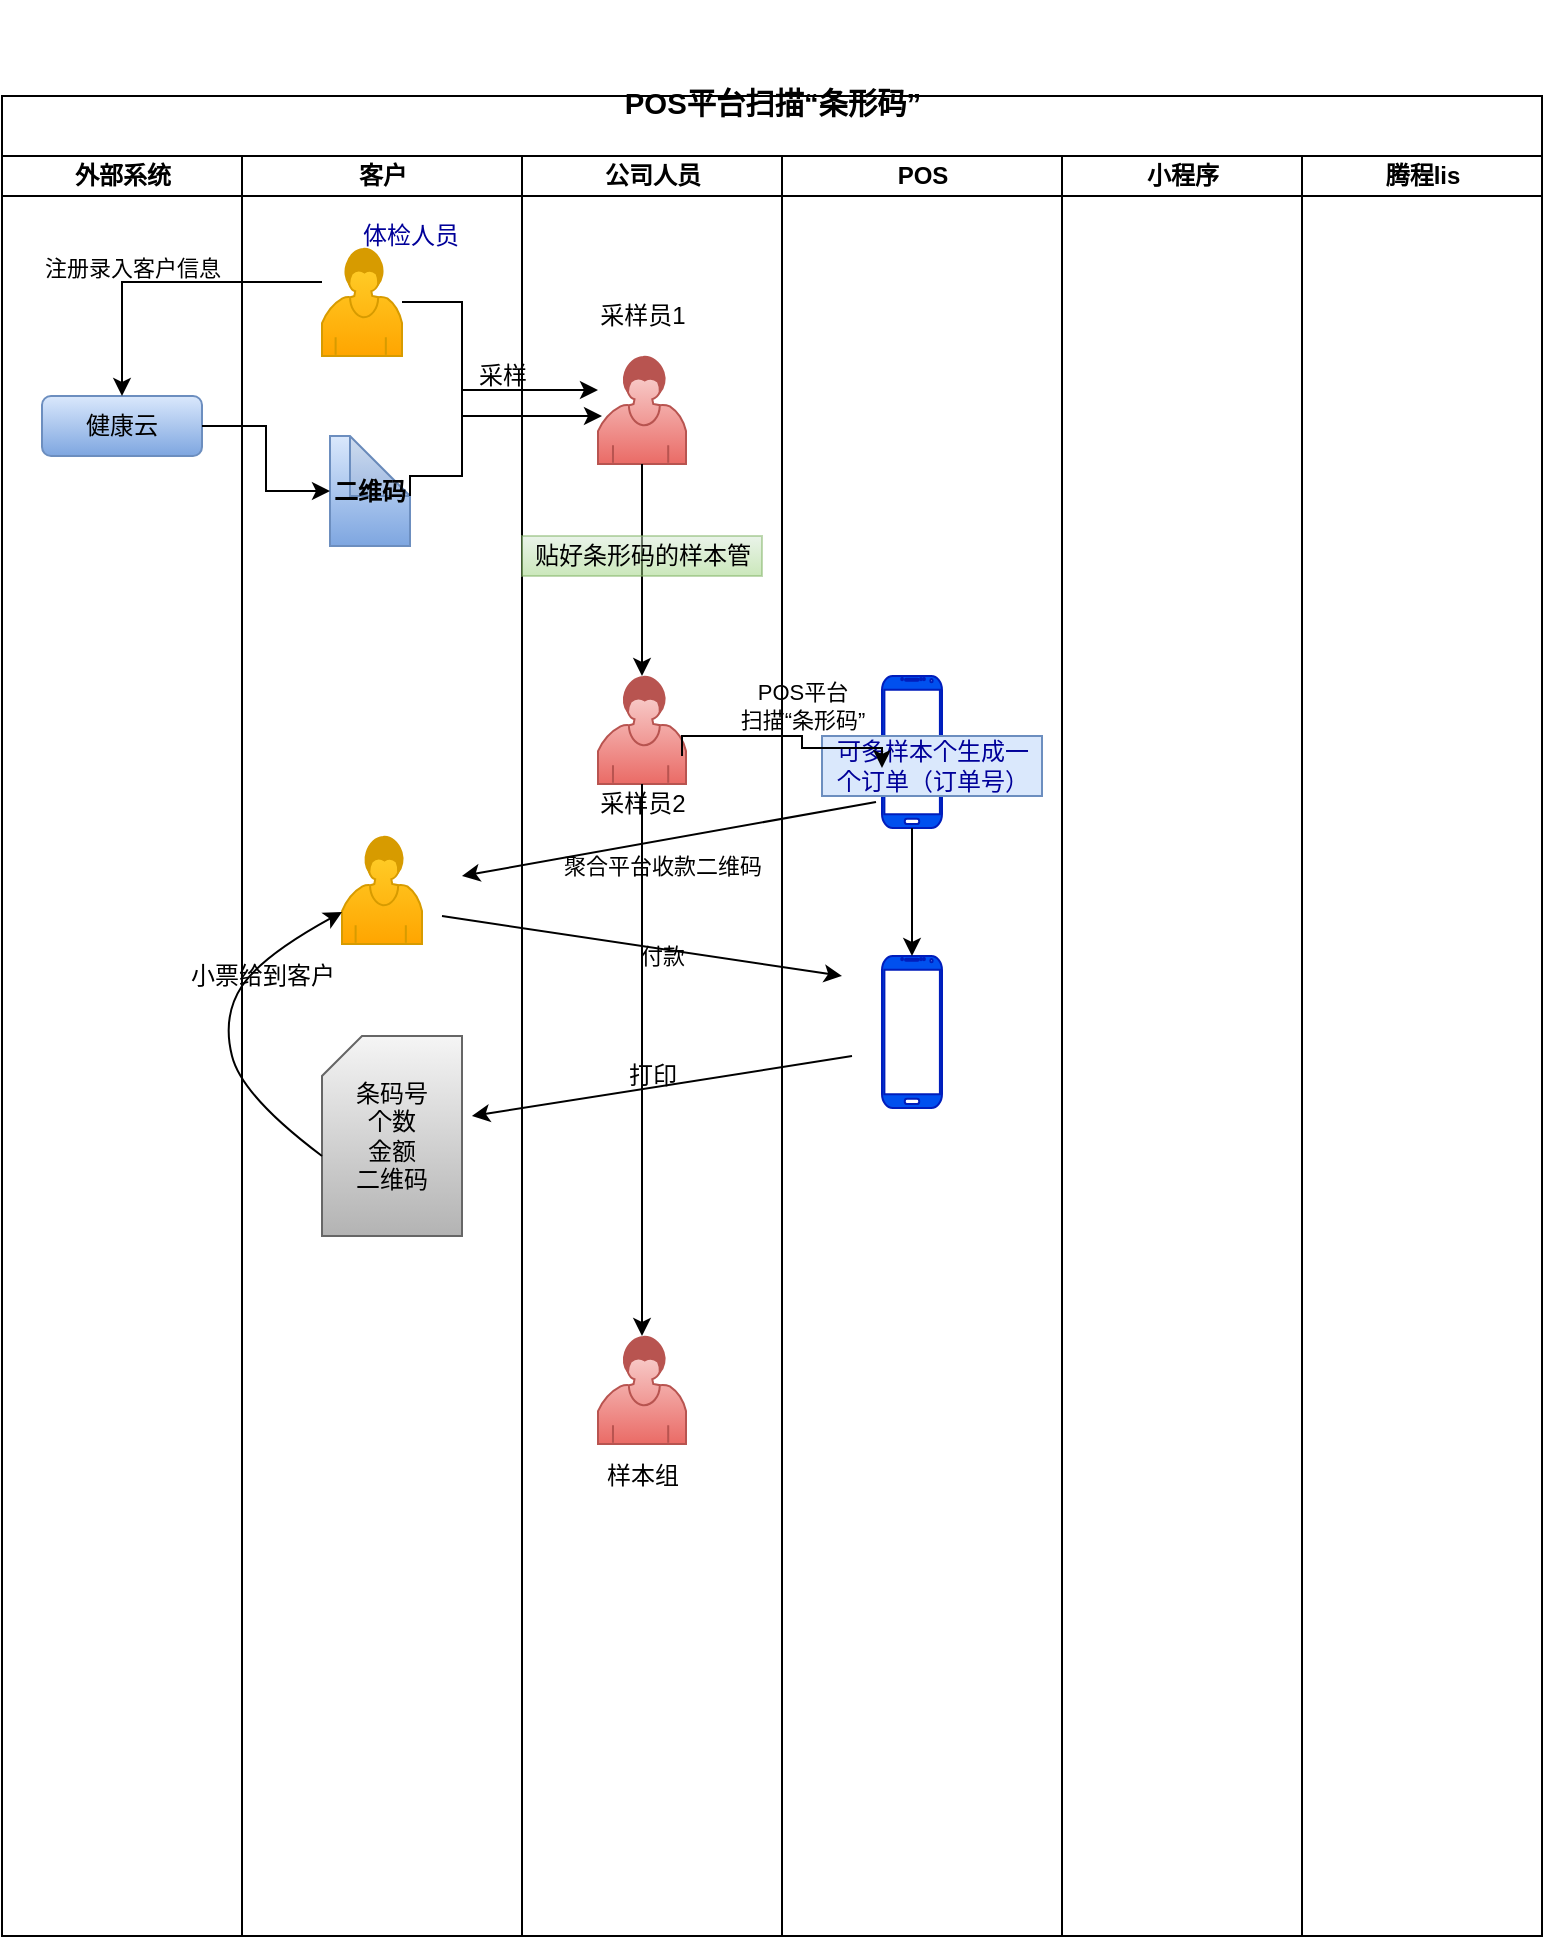 <mxfile version="14.0.0" type="github">
  <diagram id="tDkgz1n_9_K94WxZJOUZ" name="Page-1">
    <mxGraphModel dx="1113" dy="1902" grid="1" gridSize="10" guides="1" tooltips="1" connect="1" arrows="1" fold="1" page="1" pageScale="1" pageWidth="827" pageHeight="1169" math="0" shadow="0">
      <root>
        <mxCell id="0" />
        <mxCell id="1" parent="0" />
        <mxCell id="9WoC9xP5h2nJLlkWutj_-1" value="&lt;br&gt;&lt;div&gt;&lt;br&gt;&lt;div&gt;&lt;br&gt;&lt;/div&gt;&lt;/div&gt;&lt;div&gt;&lt;span style=&quot;font-size: 11pt&quot;&gt;POS平台扫描“条形码”&lt;/span&gt;&lt;/div&gt;&lt;div&gt;&lt;br&gt;&lt;/div&gt;" style="swimlane;html=1;childLayout=stackLayout;resizeParent=1;resizeParentMax=0;startSize=30;labelBorderColor=none;align=center;verticalAlign=bottom;" parent="1" vertex="1">
          <mxGeometry x="210" y="-30" width="770" height="920" as="geometry" />
        </mxCell>
        <mxCell id="9WoC9xP5h2nJLlkWutj_-2" value="外部系统" style="swimlane;html=1;startSize=20;" parent="9WoC9xP5h2nJLlkWutj_-1" vertex="1">
          <mxGeometry y="30" width="120" height="890" as="geometry" />
        </mxCell>
        <mxCell id="9WoC9xP5h2nJLlkWutj_-9" value="健康云" style="rounded=1;whiteSpace=wrap;html=1;gradientColor=#7ea6e0;fillColor=#dae8fc;strokeColor=#6c8ebf;" parent="9WoC9xP5h2nJLlkWutj_-2" vertex="1">
          <mxGeometry x="20" y="120" width="80" height="30" as="geometry" />
        </mxCell>
        <mxCell id="9WoC9xP5h2nJLlkWutj_-14" value="&lt;font style=&quot;font-size: 11px&quot;&gt;注册录入客户信息&lt;/font&gt;" style="text;html=1;align=center;verticalAlign=middle;resizable=0;points=[];autosize=1;" parent="9WoC9xP5h2nJLlkWutj_-2" vertex="1">
          <mxGeometry x="10" y="46" width="110" height="20" as="geometry" />
        </mxCell>
        <mxCell id="9WoC9xP5h2nJLlkWutj_-3" value="客户" style="swimlane;html=1;startSize=20;" parent="9WoC9xP5h2nJLlkWutj_-1" vertex="1">
          <mxGeometry x="120" y="30" width="140" height="890" as="geometry" />
        </mxCell>
        <mxCell id="9WoC9xP5h2nJLlkWutj_-10" value="" style="shape=mxgraph.bpmn.user_task;html=1;outlineConnect=0;gradientColor=#ffa500;fillColor=#ffcd28;strokeColor=#d79b00;" parent="9WoC9xP5h2nJLlkWutj_-3" vertex="1">
          <mxGeometry x="40" y="46" width="40" height="54" as="geometry" />
        </mxCell>
        <mxCell id="9WoC9xP5h2nJLlkWutj_-15" value="&lt;b&gt;二维码&lt;/b&gt;" style="shape=note;whiteSpace=wrap;html=1;backgroundOutline=1;darkOpacity=0.05;rounded=1;strokeColor=#6c8ebf;fillColor=#dae8fc;gradientColor=#7ea6e0;" parent="9WoC9xP5h2nJLlkWutj_-3" vertex="1">
          <mxGeometry x="44" y="140" width="40" height="55" as="geometry" />
        </mxCell>
        <mxCell id="9WoC9xP5h2nJLlkWutj_-31" value="" style="shape=mxgraph.bpmn.user_task;html=1;outlineConnect=0;gradientColor=#ffa500;fillColor=#ffcd28;strokeColor=#d79b00;" parent="9WoC9xP5h2nJLlkWutj_-3" vertex="1">
          <mxGeometry x="50" y="340" width="40" height="54" as="geometry" />
        </mxCell>
        <mxCell id="9WoC9xP5h2nJLlkWutj_-37" value="条码号&lt;br&gt;个数&lt;br&gt;金额&lt;br&gt;二维码" style="shape=card;whiteSpace=wrap;html=1;gradientColor=#b3b3b3;fillColor=#f5f5f5;strokeColor=#666666;size=20;" parent="9WoC9xP5h2nJLlkWutj_-3" vertex="1">
          <mxGeometry x="40" y="440" width="70" height="100" as="geometry" />
        </mxCell>
        <mxCell id="9WoC9xP5h2nJLlkWutj_-38" value="" style="curved=1;endArrow=classic;html=1;exitX=0;exitY=0;exitDx=0;exitDy=60;exitPerimeter=0;" parent="9WoC9xP5h2nJLlkWutj_-3" source="9WoC9xP5h2nJLlkWutj_-37" target="9WoC9xP5h2nJLlkWutj_-31" edge="1">
          <mxGeometry width="50" height="50" relative="1" as="geometry">
            <mxPoint x="150" y="490" as="sourcePoint" />
            <mxPoint x="200" y="440" as="targetPoint" />
            <Array as="points">
              <mxPoint y="470" />
              <mxPoint x="-10" y="430" />
              <mxPoint x="10" y="400" />
            </Array>
          </mxGeometry>
        </mxCell>
        <mxCell id="n_D1jJHwiseUZeJcOtiA-2" value="体检人员" style="text;html=1;align=center;verticalAlign=middle;resizable=0;points=[];autosize=1;fontColor=#000099;" vertex="1" parent="9WoC9xP5h2nJLlkWutj_-3">
          <mxGeometry x="54" y="30" width="60" height="20" as="geometry" />
        </mxCell>
        <mxCell id="9WoC9xP5h2nJLlkWutj_-4" value="公司人员" style="swimlane;html=1;startSize=20;" parent="9WoC9xP5h2nJLlkWutj_-1" vertex="1">
          <mxGeometry x="260" y="30" width="130" height="890" as="geometry" />
        </mxCell>
        <mxCell id="9WoC9xP5h2nJLlkWutj_-17" value="" style="shape=mxgraph.bpmn.user_task;html=1;outlineConnect=0;gradientColor=#ea6b66;fillColor=#f8cecc;strokeColor=#b85450;" parent="9WoC9xP5h2nJLlkWutj_-4" vertex="1">
          <mxGeometry x="38" y="100" width="44" height="54" as="geometry" />
        </mxCell>
        <mxCell id="9WoC9xP5h2nJLlkWutj_-18" value="采样员1" style="text;html=1;align=center;verticalAlign=middle;resizable=0;points=[];autosize=1;" parent="9WoC9xP5h2nJLlkWutj_-4" vertex="1">
          <mxGeometry x="30" y="70" width="60" height="20" as="geometry" />
        </mxCell>
        <mxCell id="9WoC9xP5h2nJLlkWutj_-22" value="" style="shape=mxgraph.bpmn.user_task;html=1;outlineConnect=0;gradientColor=#ea6b66;fillColor=#f8cecc;strokeColor=#b85450;" parent="9WoC9xP5h2nJLlkWutj_-4" vertex="1">
          <mxGeometry x="38" y="260" width="44" height="54" as="geometry" />
        </mxCell>
        <mxCell id="9WoC9xP5h2nJLlkWutj_-23" value="" style="edgeStyle=orthogonalEdgeStyle;rounded=0;orthogonalLoop=1;jettySize=auto;html=1;" parent="9WoC9xP5h2nJLlkWutj_-4" source="9WoC9xP5h2nJLlkWutj_-17" target="9WoC9xP5h2nJLlkWutj_-22" edge="1">
          <mxGeometry relative="1" as="geometry" />
        </mxCell>
        <mxCell id="9WoC9xP5h2nJLlkWutj_-24" value="贴好条形码的样本管" style="text;html=1;align=center;verticalAlign=middle;resizable=0;points=[];autosize=1;gradientColor=#97d077;fillColor=#d5e8d4;strokeColor=#82b366;opacity=50;" parent="9WoC9xP5h2nJLlkWutj_-4" vertex="1">
          <mxGeometry y="190" width="120" height="20" as="geometry" />
        </mxCell>
        <mxCell id="9WoC9xP5h2nJLlkWutj_-25" value="采样员2" style="text;html=1;align=center;verticalAlign=middle;resizable=0;points=[];autosize=1;" parent="9WoC9xP5h2nJLlkWutj_-4" vertex="1">
          <mxGeometry x="30" y="314" width="60" height="20" as="geometry" />
        </mxCell>
        <mxCell id="9WoC9xP5h2nJLlkWutj_-30" value="&lt;div style=&quot;font-size: 11px&quot;&gt;聚合平台收款二维码&lt;/div&gt;" style="text;html=1;align=center;verticalAlign=middle;resizable=0;points=[];autosize=1;" parent="9WoC9xP5h2nJLlkWutj_-4" vertex="1">
          <mxGeometry x="10" y="345" width="120" height="20" as="geometry" />
        </mxCell>
        <mxCell id="9WoC9xP5h2nJLlkWutj_-34" value="&lt;div style=&quot;font-size: 11px&quot;&gt;付款&lt;/div&gt;" style="text;html=1;align=center;verticalAlign=middle;resizable=0;points=[];autosize=1;" parent="9WoC9xP5h2nJLlkWutj_-4" vertex="1">
          <mxGeometry x="50" y="390" width="40" height="20" as="geometry" />
        </mxCell>
        <mxCell id="9WoC9xP5h2nJLlkWutj_-35" value="" style="endArrow=classic;html=1;entryX=1.071;entryY=0.4;entryDx=0;entryDy=0;entryPerimeter=0;" parent="9WoC9xP5h2nJLlkWutj_-4" target="9WoC9xP5h2nJLlkWutj_-37" edge="1">
          <mxGeometry width="50" height="50" relative="1" as="geometry">
            <mxPoint x="165" y="450" as="sourcePoint" />
            <mxPoint x="-25" y="460" as="targetPoint" />
          </mxGeometry>
        </mxCell>
        <mxCell id="9WoC9xP5h2nJLlkWutj_-36" value="打印" style="text;html=1;align=center;verticalAlign=middle;resizable=0;points=[];autosize=1;" parent="9WoC9xP5h2nJLlkWutj_-4" vertex="1">
          <mxGeometry x="45" y="450" width="40" height="20" as="geometry" />
        </mxCell>
        <mxCell id="p7Z69v1p90sdgrEoob92-3" value="" style="shape=mxgraph.bpmn.user_task;html=1;outlineConnect=0;gradientColor=#ea6b66;fillColor=#f8cecc;strokeColor=#b85450;" parent="9WoC9xP5h2nJLlkWutj_-4" vertex="1">
          <mxGeometry x="38" y="590" width="44" height="54" as="geometry" />
        </mxCell>
        <mxCell id="p7Z69v1p90sdgrEoob92-4" value="" style="edgeStyle=orthogonalEdgeStyle;rounded=0;orthogonalLoop=1;jettySize=auto;html=1;" parent="9WoC9xP5h2nJLlkWutj_-4" source="9WoC9xP5h2nJLlkWutj_-22" target="p7Z69v1p90sdgrEoob92-3" edge="1">
          <mxGeometry relative="1" as="geometry" />
        </mxCell>
        <mxCell id="p7Z69v1p90sdgrEoob92-5" value="样本组" style="text;html=1;align=center;verticalAlign=middle;resizable=0;points=[];autosize=1;" parent="9WoC9xP5h2nJLlkWutj_-4" vertex="1">
          <mxGeometry x="35" y="650" width="50" height="20" as="geometry" />
        </mxCell>
        <mxCell id="9WoC9xP5h2nJLlkWutj_-5" value="POS" style="swimlane;html=1;startSize=20;" parent="9WoC9xP5h2nJLlkWutj_-1" vertex="1">
          <mxGeometry x="390" y="30" width="140" height="890" as="geometry" />
        </mxCell>
        <mxCell id="9WoC9xP5h2nJLlkWutj_-26" value="" style="verticalLabelPosition=bottom;verticalAlign=top;html=1;shadow=0;dashed=0;strokeWidth=1;shape=mxgraph.android.phone2;strokeColor=#001DBC;fillColor=#0050ef;fontColor=#ffffff;" parent="9WoC9xP5h2nJLlkWutj_-5" vertex="1">
          <mxGeometry x="50" y="260" width="30" height="76" as="geometry" />
        </mxCell>
        <mxCell id="9WoC9xP5h2nJLlkWutj_-27" value="&lt;div style=&quot;font-size: 11px&quot;&gt;&lt;span style=&quot;font-size: 11px&quot;&gt;&lt;font style=&quot;font-size: 11px&quot;&gt;POS平台&lt;br/&gt;&lt;/font&gt;&lt;/span&gt;&lt;/div&gt;&lt;div style=&quot;font-size: 11px&quot;&gt;&lt;span style=&quot;font-size: 11px&quot;&gt;&lt;font style=&quot;font-size: 11px&quot;&gt;扫描“条形码”&lt;/font&gt;&lt;/span&gt;&lt;/div&gt;" style="text;html=1;align=center;verticalAlign=middle;resizable=0;points=[];autosize=1;" parent="9WoC9xP5h2nJLlkWutj_-5" vertex="1">
          <mxGeometry x="-30" y="260" width="80" height="30" as="geometry" />
        </mxCell>
        <mxCell id="p7Z69v1p90sdgrEoob92-1" value="" style="verticalLabelPosition=bottom;verticalAlign=top;html=1;shadow=0;dashed=0;strokeWidth=1;shape=mxgraph.android.phone2;strokeColor=#001DBC;fillColor=#0050ef;fontColor=#ffffff;" parent="9WoC9xP5h2nJLlkWutj_-5" vertex="1">
          <mxGeometry x="50" y="400" width="30" height="76" as="geometry" />
        </mxCell>
        <mxCell id="p7Z69v1p90sdgrEoob92-2" value="" style="edgeStyle=orthogonalEdgeStyle;rounded=0;orthogonalLoop=1;jettySize=auto;html=1;" parent="9WoC9xP5h2nJLlkWutj_-5" source="9WoC9xP5h2nJLlkWutj_-26" target="p7Z69v1p90sdgrEoob92-1" edge="1">
          <mxGeometry relative="1" as="geometry" />
        </mxCell>
        <mxCell id="n_D1jJHwiseUZeJcOtiA-1" value="&lt;div&gt;可多样本个生成一&lt;/div&gt;&lt;div&gt;个订单（订单号）&lt;/div&gt;" style="text;html=1;align=center;verticalAlign=middle;resizable=0;points=[];autosize=1;fillColor=#dae8fc;strokeColor=#6c8ebf;fontColor=#000099;" vertex="1" parent="9WoC9xP5h2nJLlkWutj_-5">
          <mxGeometry x="20" y="290" width="110" height="30" as="geometry" />
        </mxCell>
        <mxCell id="9WoC9xP5h2nJLlkWutj_-6" value="小程序" style="swimlane;html=1;startSize=20;" parent="9WoC9xP5h2nJLlkWutj_-1" vertex="1">
          <mxGeometry x="530" y="30" width="120" height="890" as="geometry" />
        </mxCell>
        <mxCell id="9WoC9xP5h2nJLlkWutj_-8" value="腾程lis" style="swimlane;html=1;startSize=20;" parent="9WoC9xP5h2nJLlkWutj_-1" vertex="1">
          <mxGeometry x="650" y="30" width="120" height="890" as="geometry" />
        </mxCell>
        <mxCell id="9WoC9xP5h2nJLlkWutj_-11" value="" style="edgeStyle=orthogonalEdgeStyle;rounded=0;orthogonalLoop=1;jettySize=auto;html=1;entryX=0.5;entryY=0;entryDx=0;entryDy=0;" parent="9WoC9xP5h2nJLlkWutj_-1" source="9WoC9xP5h2nJLlkWutj_-10" target="9WoC9xP5h2nJLlkWutj_-9" edge="1">
          <mxGeometry relative="1" as="geometry">
            <mxPoint x="60" y="120" as="targetPoint" />
            <Array as="points">
              <mxPoint x="60" y="93" />
            </Array>
          </mxGeometry>
        </mxCell>
        <mxCell id="9WoC9xP5h2nJLlkWutj_-16" value="" style="edgeStyle=orthogonalEdgeStyle;rounded=0;orthogonalLoop=1;jettySize=auto;html=1;" parent="9WoC9xP5h2nJLlkWutj_-1" source="9WoC9xP5h2nJLlkWutj_-9" target="9WoC9xP5h2nJLlkWutj_-15" edge="1">
          <mxGeometry relative="1" as="geometry" />
        </mxCell>
        <mxCell id="9WoC9xP5h2nJLlkWutj_-19" style="edgeStyle=orthogonalEdgeStyle;rounded=0;orthogonalLoop=1;jettySize=auto;html=1;exitX=0;exitY=0;exitDx=40;exitDy=30;exitPerimeter=0;" parent="9WoC9xP5h2nJLlkWutj_-1" source="9WoC9xP5h2nJLlkWutj_-15" target="9WoC9xP5h2nJLlkWutj_-17" edge="1">
          <mxGeometry relative="1" as="geometry">
            <Array as="points">
              <mxPoint x="230" y="190" />
              <mxPoint x="230" y="147" />
            </Array>
          </mxGeometry>
        </mxCell>
        <mxCell id="9WoC9xP5h2nJLlkWutj_-28" value="" style="edgeStyle=orthogonalEdgeStyle;rounded=0;orthogonalLoop=1;jettySize=auto;html=1;entryX=0;entryY=0.605;entryDx=0;entryDy=0;exitX=0.955;exitY=0.741;exitDx=0;exitDy=0;exitPerimeter=0;entryPerimeter=0;" parent="9WoC9xP5h2nJLlkWutj_-1" source="9WoC9xP5h2nJLlkWutj_-22" target="9WoC9xP5h2nJLlkWutj_-26" edge="1">
          <mxGeometry relative="1" as="geometry">
            <mxPoint x="515" y="257" as="targetPoint" />
            <mxPoint x="605" y="210" as="sourcePoint" />
            <Array as="points">
              <mxPoint x="400" y="320" />
              <mxPoint x="400" y="326" />
            </Array>
          </mxGeometry>
        </mxCell>
        <mxCell id="9WoC9xP5h2nJLlkWutj_-20" style="edgeStyle=orthogonalEdgeStyle;rounded=0;orthogonalLoop=1;jettySize=auto;html=1;" parent="1" source="9WoC9xP5h2nJLlkWutj_-10" edge="1">
          <mxGeometry relative="1" as="geometry">
            <mxPoint x="424" y="180" as="sourcePoint" />
            <mxPoint x="510" y="130" as="targetPoint" />
            <Array as="points">
              <mxPoint x="440" y="73" />
              <mxPoint x="440" y="130" />
              <mxPoint x="500" y="130" />
            </Array>
          </mxGeometry>
        </mxCell>
        <mxCell id="9WoC9xP5h2nJLlkWutj_-21" value="采样" style="text;html=1;align=center;verticalAlign=middle;resizable=0;points=[];autosize=1;" parent="1" vertex="1">
          <mxGeometry x="440" y="100" width="40" height="20" as="geometry" />
        </mxCell>
        <mxCell id="9WoC9xP5h2nJLlkWutj_-29" value="" style="endArrow=classic;html=1;exitX=-0.1;exitY=0.829;exitDx=0;exitDy=0;exitPerimeter=0;" parent="1" source="9WoC9xP5h2nJLlkWutj_-26" edge="1">
          <mxGeometry width="50" height="50" relative="1" as="geometry">
            <mxPoint x="630" y="320" as="sourcePoint" />
            <mxPoint x="440" y="360" as="targetPoint" />
          </mxGeometry>
        </mxCell>
        <mxCell id="9WoC9xP5h2nJLlkWutj_-33" value="" style="endArrow=classic;html=1;" parent="1" edge="1">
          <mxGeometry width="50" height="50" relative="1" as="geometry">
            <mxPoint x="430" y="380" as="sourcePoint" />
            <mxPoint x="630" y="410" as="targetPoint" />
          </mxGeometry>
        </mxCell>
        <mxCell id="9WoC9xP5h2nJLlkWutj_-39" value="小票给到客户" style="text;html=1;align=center;verticalAlign=middle;resizable=0;points=[];autosize=1;" parent="1" vertex="1">
          <mxGeometry x="295" y="400" width="90" height="20" as="geometry" />
        </mxCell>
      </root>
    </mxGraphModel>
  </diagram>
</mxfile>
